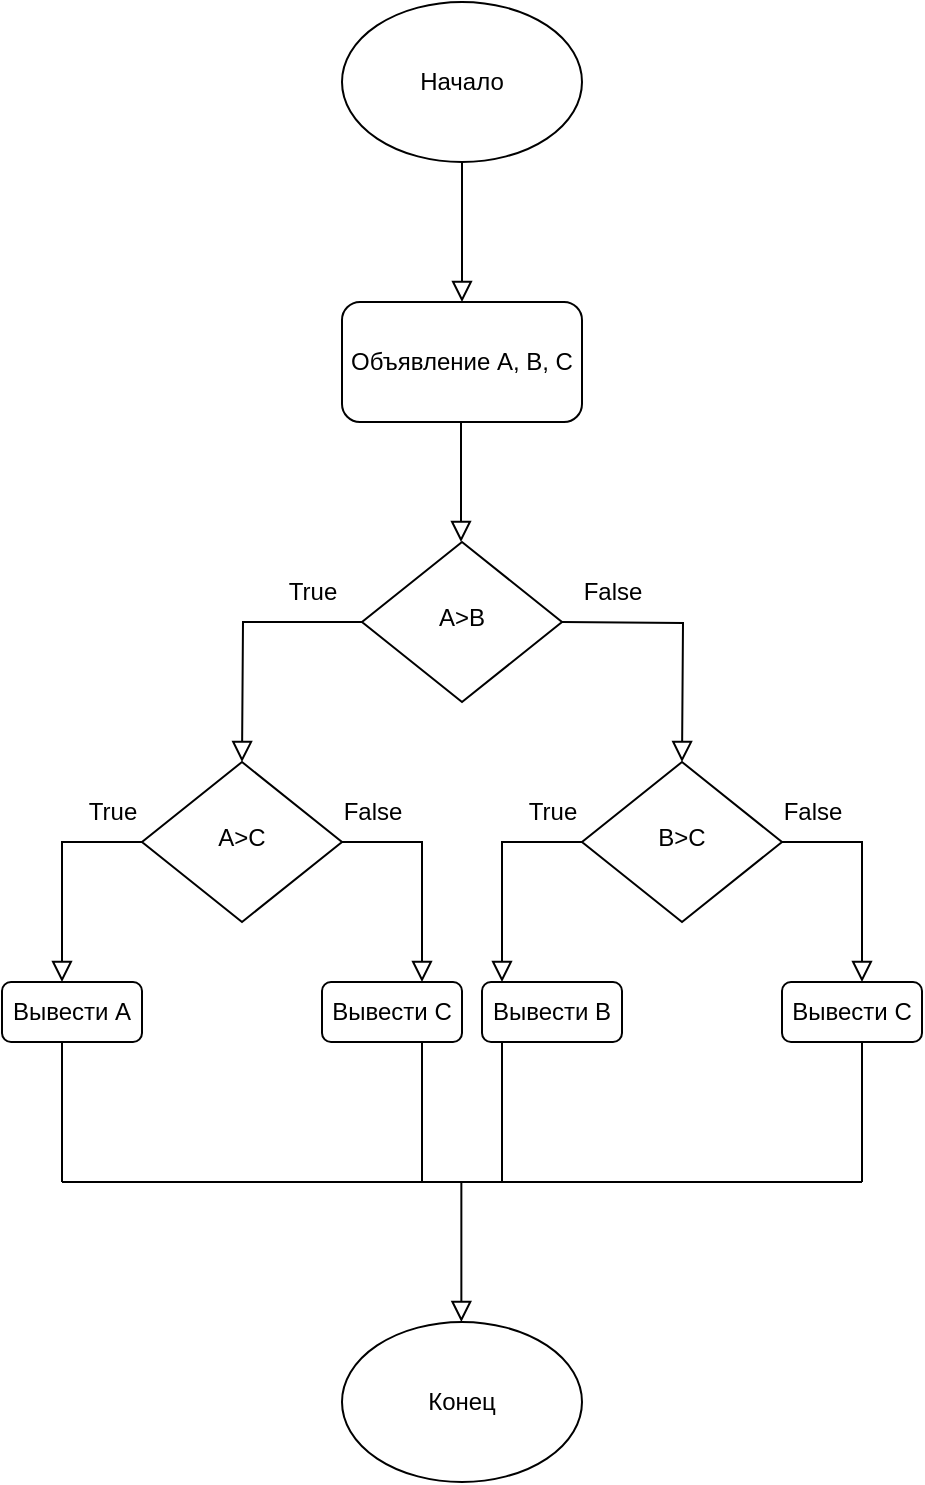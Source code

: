<mxfile version="20.7.4" type="github">
  <diagram id="C5RBs43oDa-KdzZeNtuy" name="Page-1">
    <mxGraphModel dx="486" dy="426" grid="1" gridSize="10" guides="1" tooltips="1" connect="1" arrows="1" fold="1" page="1" pageScale="1" pageWidth="827" pageHeight="1169" math="0" shadow="0">
      <root>
        <mxCell id="WIyWlLk6GJQsqaUBKTNV-0" />
        <mxCell id="WIyWlLk6GJQsqaUBKTNV-1" parent="WIyWlLk6GJQsqaUBKTNV-0" />
        <mxCell id="WIyWlLk6GJQsqaUBKTNV-2" value="" style="rounded=0;html=1;jettySize=auto;orthogonalLoop=1;fontSize=11;endArrow=block;endFill=0;endSize=8;strokeWidth=1;shadow=0;labelBackgroundColor=none;edgeStyle=orthogonalEdgeStyle;" parent="WIyWlLk6GJQsqaUBKTNV-1" source="smJ6VJj-iAK1UXUrVw8M-0" edge="1">
          <mxGeometry relative="1" as="geometry">
            <mxPoint x="220" y="170" as="sourcePoint" />
            <mxPoint x="540" y="220" as="targetPoint" />
          </mxGeometry>
        </mxCell>
        <mxCell id="WIyWlLk6GJQsqaUBKTNV-6" value="A&amp;gt;B" style="rhombus;whiteSpace=wrap;html=1;shadow=0;fontFamily=Helvetica;fontSize=12;align=center;strokeWidth=1;spacing=6;spacingTop=-4;" parent="WIyWlLk6GJQsqaUBKTNV-1" vertex="1">
          <mxGeometry x="490" y="340" width="100" height="80" as="geometry" />
        </mxCell>
        <mxCell id="WIyWlLk6GJQsqaUBKTNV-8" value="" style="rounded=0;html=1;jettySize=auto;orthogonalLoop=1;fontSize=11;endArrow=block;endFill=0;endSize=8;strokeWidth=1;shadow=0;labelBackgroundColor=none;edgeStyle=orthogonalEdgeStyle;" parent="WIyWlLk6GJQsqaUBKTNV-1" edge="1">
          <mxGeometry x="0.333" y="20" relative="1" as="geometry">
            <mxPoint as="offset" />
            <mxPoint x="539.5" y="280" as="sourcePoint" />
            <mxPoint x="539.5" y="340" as="targetPoint" />
          </mxGeometry>
        </mxCell>
        <mxCell id="smJ6VJj-iAK1UXUrVw8M-0" value="Начало" style="ellipse;whiteSpace=wrap;html=1;" vertex="1" parent="WIyWlLk6GJQsqaUBKTNV-1">
          <mxGeometry x="480" y="70" width="120" height="80" as="geometry" />
        </mxCell>
        <mxCell id="smJ6VJj-iAK1UXUrVw8M-1" value="Объявление A, B, C" style="rounded=1;whiteSpace=wrap;html=1;" vertex="1" parent="WIyWlLk6GJQsqaUBKTNV-1">
          <mxGeometry x="480" y="220" width="120" height="60" as="geometry" />
        </mxCell>
        <mxCell id="smJ6VJj-iAK1UXUrVw8M-4" value="" style="rounded=0;html=1;jettySize=auto;orthogonalLoop=1;fontSize=11;endArrow=block;endFill=0;endSize=8;strokeWidth=1;shadow=0;labelBackgroundColor=none;edgeStyle=orthogonalEdgeStyle;" edge="1" parent="WIyWlLk6GJQsqaUBKTNV-1" source="WIyWlLk6GJQsqaUBKTNV-6">
          <mxGeometry x="0.333" y="20" relative="1" as="geometry">
            <mxPoint as="offset" />
            <mxPoint x="430" y="390" as="sourcePoint" />
            <mxPoint x="430" y="450" as="targetPoint" />
          </mxGeometry>
        </mxCell>
        <mxCell id="smJ6VJj-iAK1UXUrVw8M-5" value="" style="rounded=0;html=1;jettySize=auto;orthogonalLoop=1;fontSize=11;endArrow=block;endFill=0;endSize=8;strokeWidth=1;shadow=0;labelBackgroundColor=none;edgeStyle=orthogonalEdgeStyle;" edge="1" parent="WIyWlLk6GJQsqaUBKTNV-1">
          <mxGeometry x="0.333" y="20" relative="1" as="geometry">
            <mxPoint as="offset" />
            <mxPoint x="590" y="380" as="sourcePoint" />
            <mxPoint x="650" y="450" as="targetPoint" />
          </mxGeometry>
        </mxCell>
        <mxCell id="smJ6VJj-iAK1UXUrVw8M-6" value="True" style="text;html=1;align=center;verticalAlign=middle;resizable=0;points=[];autosize=1;strokeColor=none;fillColor=none;" vertex="1" parent="WIyWlLk6GJQsqaUBKTNV-1">
          <mxGeometry x="440" y="350" width="50" height="30" as="geometry" />
        </mxCell>
        <mxCell id="smJ6VJj-iAK1UXUrVw8M-7" value="False" style="text;html=1;align=center;verticalAlign=middle;resizable=0;points=[];autosize=1;strokeColor=none;fillColor=none;" vertex="1" parent="WIyWlLk6GJQsqaUBKTNV-1">
          <mxGeometry x="590" y="350" width="50" height="30" as="geometry" />
        </mxCell>
        <mxCell id="smJ6VJj-iAK1UXUrVw8M-8" value="A&amp;gt;C" style="rhombus;whiteSpace=wrap;html=1;shadow=0;fontFamily=Helvetica;fontSize=12;align=center;strokeWidth=1;spacing=6;spacingTop=-4;" vertex="1" parent="WIyWlLk6GJQsqaUBKTNV-1">
          <mxGeometry x="380" y="450" width="100" height="80" as="geometry" />
        </mxCell>
        <mxCell id="smJ6VJj-iAK1UXUrVw8M-9" value="B&amp;gt;C" style="rhombus;whiteSpace=wrap;html=1;shadow=0;fontFamily=Helvetica;fontSize=12;align=center;strokeWidth=1;spacing=6;spacingTop=-4;" vertex="1" parent="WIyWlLk6GJQsqaUBKTNV-1">
          <mxGeometry x="600" y="450" width="100" height="80" as="geometry" />
        </mxCell>
        <mxCell id="smJ6VJj-iAK1UXUrVw8M-10" value="" style="rounded=0;html=1;jettySize=auto;orthogonalLoop=1;fontSize=11;endArrow=block;endFill=0;endSize=8;strokeWidth=1;shadow=0;labelBackgroundColor=none;edgeStyle=orthogonalEdgeStyle;" edge="1" parent="WIyWlLk6GJQsqaUBKTNV-1">
          <mxGeometry x="0.333" y="20" relative="1" as="geometry">
            <mxPoint as="offset" />
            <mxPoint x="600.003" y="490.004" as="sourcePoint" />
            <mxPoint x="560" y="560" as="targetPoint" />
            <Array as="points">
              <mxPoint x="560" y="490" />
              <mxPoint x="560" y="560" />
            </Array>
          </mxGeometry>
        </mxCell>
        <mxCell id="smJ6VJj-iAK1UXUrVw8M-11" value="" style="rounded=0;html=1;jettySize=auto;orthogonalLoop=1;fontSize=11;endArrow=block;endFill=0;endSize=8;strokeWidth=1;shadow=0;labelBackgroundColor=none;edgeStyle=orthogonalEdgeStyle;" edge="1" parent="WIyWlLk6GJQsqaUBKTNV-1">
          <mxGeometry x="0.333" y="20" relative="1" as="geometry">
            <mxPoint as="offset" />
            <mxPoint x="480" y="490" as="sourcePoint" />
            <mxPoint x="520" y="560" as="targetPoint" />
            <Array as="points">
              <mxPoint x="520" y="490" />
              <mxPoint x="520" y="560" />
            </Array>
          </mxGeometry>
        </mxCell>
        <mxCell id="smJ6VJj-iAK1UXUrVw8M-12" value="Вывести С" style="rounded=1;whiteSpace=wrap;html=1;" vertex="1" parent="WIyWlLk6GJQsqaUBKTNV-1">
          <mxGeometry x="470" y="560" width="70" height="30" as="geometry" />
        </mxCell>
        <mxCell id="smJ6VJj-iAK1UXUrVw8M-13" value="Вывести B" style="rounded=1;whiteSpace=wrap;html=1;" vertex="1" parent="WIyWlLk6GJQsqaUBKTNV-1">
          <mxGeometry x="550" y="560" width="70" height="30" as="geometry" />
        </mxCell>
        <mxCell id="smJ6VJj-iAK1UXUrVw8M-14" value="" style="rounded=0;html=1;jettySize=auto;orthogonalLoop=1;fontSize=11;endArrow=block;endFill=0;endSize=8;strokeWidth=1;shadow=0;labelBackgroundColor=none;edgeStyle=orthogonalEdgeStyle;" edge="1" parent="WIyWlLk6GJQsqaUBKTNV-1">
          <mxGeometry x="0.333" y="20" relative="1" as="geometry">
            <mxPoint as="offset" />
            <mxPoint x="380.003" y="489.974" as="sourcePoint" />
            <mxPoint x="340" y="559.97" as="targetPoint" />
            <Array as="points">
              <mxPoint x="340" y="489.97" />
              <mxPoint x="340" y="559.97" />
            </Array>
          </mxGeometry>
        </mxCell>
        <mxCell id="smJ6VJj-iAK1UXUrVw8M-15" value="" style="rounded=0;html=1;jettySize=auto;orthogonalLoop=1;fontSize=11;endArrow=block;endFill=0;endSize=8;strokeWidth=1;shadow=0;labelBackgroundColor=none;edgeStyle=orthogonalEdgeStyle;" edge="1" parent="WIyWlLk6GJQsqaUBKTNV-1">
          <mxGeometry x="0.333" y="20" relative="1" as="geometry">
            <mxPoint as="offset" />
            <mxPoint x="700" y="489.97" as="sourcePoint" />
            <mxPoint x="740" y="559.97" as="targetPoint" />
            <Array as="points">
              <mxPoint x="740" y="489.97" />
              <mxPoint x="740" y="559.97" />
            </Array>
          </mxGeometry>
        </mxCell>
        <mxCell id="smJ6VJj-iAK1UXUrVw8M-16" value="False" style="text;html=1;align=center;verticalAlign=middle;resizable=0;points=[];autosize=1;strokeColor=none;fillColor=none;" vertex="1" parent="WIyWlLk6GJQsqaUBKTNV-1">
          <mxGeometry x="690" y="460" width="50" height="30" as="geometry" />
        </mxCell>
        <mxCell id="smJ6VJj-iAK1UXUrVw8M-17" value="False" style="text;html=1;align=center;verticalAlign=middle;resizable=0;points=[];autosize=1;strokeColor=none;fillColor=none;" vertex="1" parent="WIyWlLk6GJQsqaUBKTNV-1">
          <mxGeometry x="470" y="460" width="50" height="30" as="geometry" />
        </mxCell>
        <mxCell id="smJ6VJj-iAK1UXUrVw8M-18" value="True" style="text;html=1;align=center;verticalAlign=middle;resizable=0;points=[];autosize=1;strokeColor=none;fillColor=none;" vertex="1" parent="WIyWlLk6GJQsqaUBKTNV-1">
          <mxGeometry x="340" y="460" width="50" height="30" as="geometry" />
        </mxCell>
        <mxCell id="smJ6VJj-iAK1UXUrVw8M-19" value="True" style="text;html=1;align=center;verticalAlign=middle;resizable=0;points=[];autosize=1;strokeColor=none;fillColor=none;" vertex="1" parent="WIyWlLk6GJQsqaUBKTNV-1">
          <mxGeometry x="560" y="460" width="50" height="30" as="geometry" />
        </mxCell>
        <mxCell id="smJ6VJj-iAK1UXUrVw8M-20" value="Вывести A" style="rounded=1;whiteSpace=wrap;html=1;" vertex="1" parent="WIyWlLk6GJQsqaUBKTNV-1">
          <mxGeometry x="310" y="560" width="70" height="30" as="geometry" />
        </mxCell>
        <mxCell id="smJ6VJj-iAK1UXUrVw8M-21" value="Вывести C" style="rounded=1;whiteSpace=wrap;html=1;" vertex="1" parent="WIyWlLk6GJQsqaUBKTNV-1">
          <mxGeometry x="700" y="560" width="70" height="30" as="geometry" />
        </mxCell>
        <mxCell id="smJ6VJj-iAK1UXUrVw8M-22" value="" style="endArrow=none;html=1;rounded=0;" edge="1" parent="WIyWlLk6GJQsqaUBKTNV-1">
          <mxGeometry x="0.429" y="-170" width="50" height="50" relative="1" as="geometry">
            <mxPoint x="340" y="660" as="sourcePoint" />
            <mxPoint x="340" y="590" as="targetPoint" />
            <mxPoint as="offset" />
          </mxGeometry>
        </mxCell>
        <mxCell id="smJ6VJj-iAK1UXUrVw8M-23" value="" style="endArrow=none;html=1;rounded=0;" edge="1" parent="WIyWlLk6GJQsqaUBKTNV-1">
          <mxGeometry x="0.429" y="-170" width="50" height="50" relative="1" as="geometry">
            <mxPoint x="520" y="660" as="sourcePoint" />
            <mxPoint x="520" y="590" as="targetPoint" />
            <mxPoint as="offset" />
          </mxGeometry>
        </mxCell>
        <mxCell id="smJ6VJj-iAK1UXUrVw8M-24" value="" style="endArrow=none;html=1;rounded=0;" edge="1" parent="WIyWlLk6GJQsqaUBKTNV-1">
          <mxGeometry x="0.429" y="-170" width="50" height="50" relative="1" as="geometry">
            <mxPoint x="560" y="660" as="sourcePoint" />
            <mxPoint x="560" y="590" as="targetPoint" />
            <mxPoint as="offset" />
          </mxGeometry>
        </mxCell>
        <mxCell id="smJ6VJj-iAK1UXUrVw8M-25" value="" style="endArrow=none;html=1;rounded=0;" edge="1" parent="WIyWlLk6GJQsqaUBKTNV-1">
          <mxGeometry x="0.429" y="-170" width="50" height="50" relative="1" as="geometry">
            <mxPoint x="740" y="660" as="sourcePoint" />
            <mxPoint x="740" y="590" as="targetPoint" />
            <mxPoint as="offset" />
          </mxGeometry>
        </mxCell>
        <mxCell id="smJ6VJj-iAK1UXUrVw8M-26" value="Конец" style="ellipse;whiteSpace=wrap;html=1;" vertex="1" parent="WIyWlLk6GJQsqaUBKTNV-1">
          <mxGeometry x="480" y="730" width="120" height="80" as="geometry" />
        </mxCell>
        <mxCell id="smJ6VJj-iAK1UXUrVw8M-27" value="" style="rounded=0;html=1;jettySize=auto;orthogonalLoop=1;fontSize=11;endArrow=block;endFill=0;endSize=8;strokeWidth=1;shadow=0;labelBackgroundColor=none;edgeStyle=orthogonalEdgeStyle;" edge="1" parent="WIyWlLk6GJQsqaUBKTNV-1">
          <mxGeometry relative="1" as="geometry">
            <mxPoint x="539.68" y="660" as="sourcePoint" />
            <mxPoint x="539.68" y="730" as="targetPoint" />
          </mxGeometry>
        </mxCell>
        <mxCell id="smJ6VJj-iAK1UXUrVw8M-28" value="" style="endArrow=none;html=1;rounded=0;" edge="1" parent="WIyWlLk6GJQsqaUBKTNV-1">
          <mxGeometry width="50" height="50" relative="1" as="geometry">
            <mxPoint x="740" y="660" as="sourcePoint" />
            <mxPoint x="340" y="660" as="targetPoint" />
          </mxGeometry>
        </mxCell>
      </root>
    </mxGraphModel>
  </diagram>
</mxfile>
